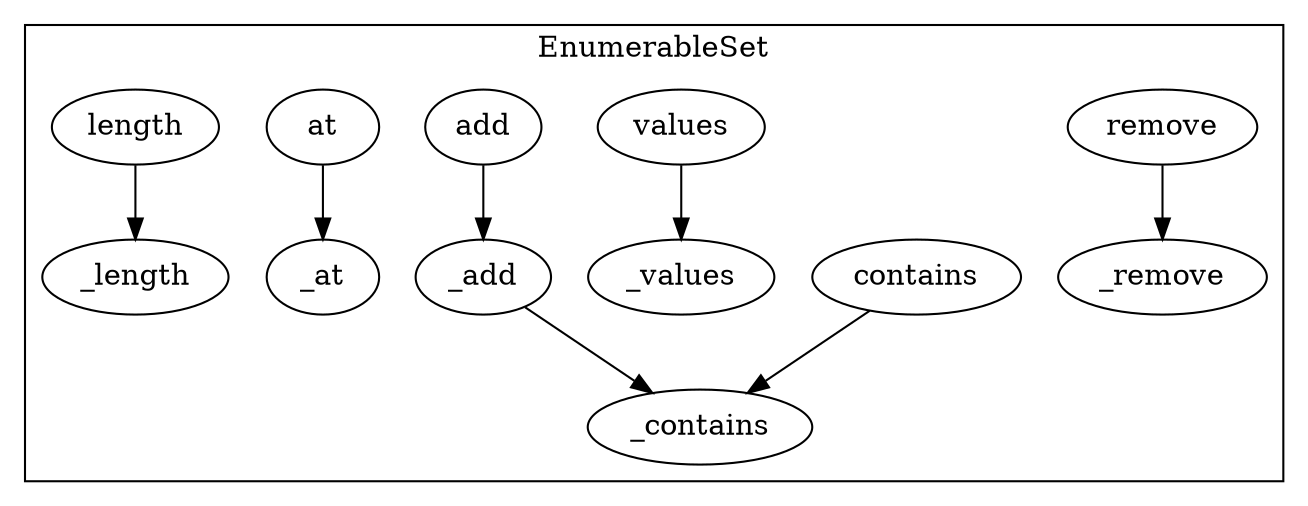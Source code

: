 strict digraph {
subgraph cluster_3397_EnumerableSet {
label = "EnumerableSet"
"3397__contains" [label="_contains"]
"3397_remove" [label="remove"]
"3397__length" [label="_length"]
"3397__remove" [label="_remove"]
"3397__at" [label="_at"]
"3397__values" [label="_values"]
"3397_contains" [label="contains"]
"3397_values" [label="values"]
"3397_add" [label="add"]
"3397_at" [label="at"]
"3397_length" [label="length"]
"3397__add" [label="_add"]
"3397_length" -> "3397__length"
"3397_at" -> "3397__at"
"3397_add" -> "3397__add"
"3397_contains" -> "3397__contains"
"3397_values" -> "3397__values"
"3397_remove" -> "3397__remove"
"3397__add" -> "3397__contains"
}subgraph cluster_solidity {
label = "[Solidity]"
}
}